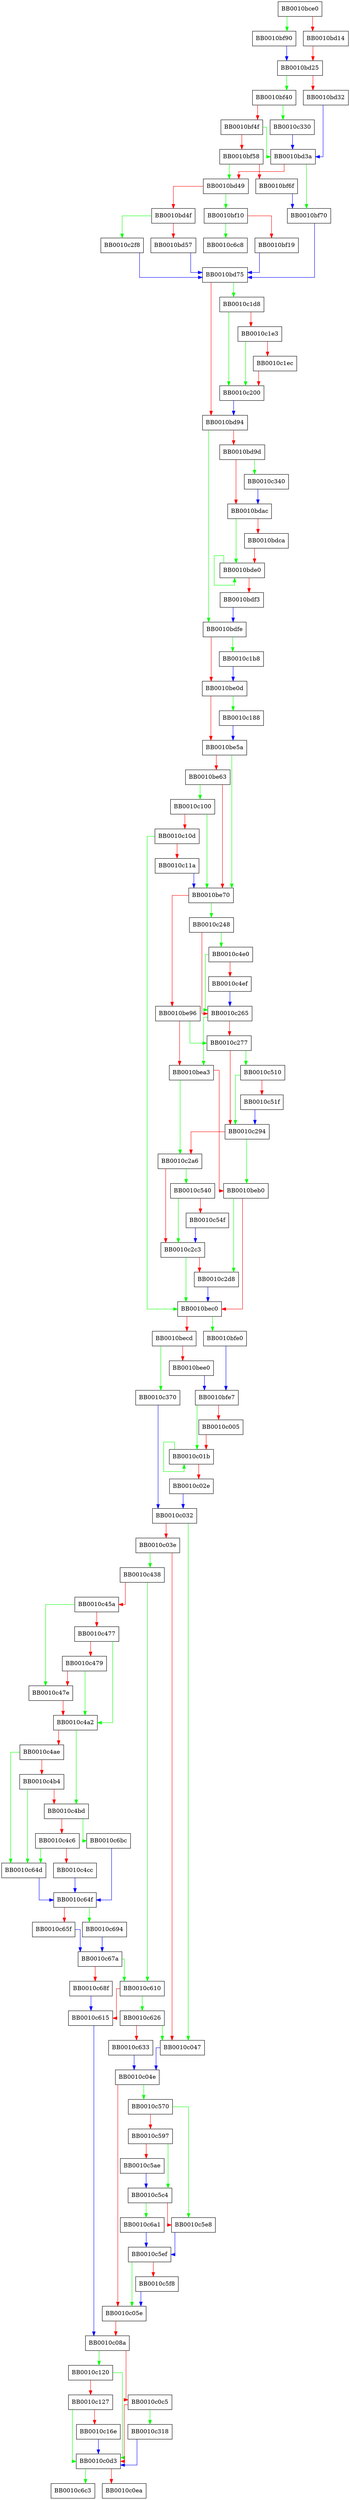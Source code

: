 digraph FUN_0010bce0 {
  node [shape="box"];
  graph [splines=ortho];
  BB0010bce0 -> BB0010bf90 [color="green"];
  BB0010bce0 -> BB0010bd14 [color="red"];
  BB0010bd14 -> BB0010bd25 [color="red"];
  BB0010bd25 -> BB0010bf40 [color="green"];
  BB0010bd25 -> BB0010bd32 [color="red"];
  BB0010bd32 -> BB0010bd3a [color="blue"];
  BB0010bd3a -> BB0010bf70 [color="green"];
  BB0010bd3a -> BB0010bd49 [color="red"];
  BB0010bd49 -> BB0010bf10 [color="green"];
  BB0010bd49 -> BB0010bd4f [color="red"];
  BB0010bd4f -> BB0010c2f8 [color="green"];
  BB0010bd4f -> BB0010bd57 [color="red"];
  BB0010bd57 -> BB0010bd75 [color="blue"];
  BB0010bd75 -> BB0010c1d8 [color="green"];
  BB0010bd75 -> BB0010bd94 [color="red"];
  BB0010bd94 -> BB0010bdfe [color="green"];
  BB0010bd94 -> BB0010bd9d [color="red"];
  BB0010bd9d -> BB0010c340 [color="green"];
  BB0010bd9d -> BB0010bdac [color="red"];
  BB0010bdac -> BB0010bde0 [color="green"];
  BB0010bdac -> BB0010bdca [color="red"];
  BB0010bdca -> BB0010bde0 [color="red"];
  BB0010bde0 -> BB0010bde0 [color="green"];
  BB0010bde0 -> BB0010bdf3 [color="red"];
  BB0010bdf3 -> BB0010bdfe [color="blue"];
  BB0010bdfe -> BB0010c1b8 [color="green"];
  BB0010bdfe -> BB0010be0d [color="red"];
  BB0010be0d -> BB0010c188 [color="green"];
  BB0010be0d -> BB0010be5a [color="red"];
  BB0010be5a -> BB0010be70 [color="green"];
  BB0010be5a -> BB0010be63 [color="red"];
  BB0010be63 -> BB0010c100 [color="green"];
  BB0010be63 -> BB0010be70 [color="red"];
  BB0010be70 -> BB0010c248 [color="green"];
  BB0010be70 -> BB0010be96 [color="red"];
  BB0010be96 -> BB0010c277 [color="green"];
  BB0010be96 -> BB0010bea3 [color="red"];
  BB0010bea3 -> BB0010c2a6 [color="green"];
  BB0010bea3 -> BB0010beb0 [color="red"];
  BB0010beb0 -> BB0010c2d8 [color="green"];
  BB0010beb0 -> BB0010bec0 [color="red"];
  BB0010bec0 -> BB0010bfe0 [color="green"];
  BB0010bec0 -> BB0010becd [color="red"];
  BB0010becd -> BB0010c370 [color="green"];
  BB0010becd -> BB0010bee0 [color="red"];
  BB0010bee0 -> BB0010bfe7 [color="blue"];
  BB0010bf10 -> BB0010c6c8 [color="green"];
  BB0010bf10 -> BB0010bf19 [color="red"];
  BB0010bf19 -> BB0010bd75 [color="blue"];
  BB0010bf40 -> BB0010c330 [color="green"];
  BB0010bf40 -> BB0010bf4f [color="red"];
  BB0010bf4f -> BB0010bd3a [color="green"];
  BB0010bf4f -> BB0010bf58 [color="red"];
  BB0010bf58 -> BB0010bd49 [color="green"];
  BB0010bf58 -> BB0010bf6f [color="red"];
  BB0010bf6f -> BB0010bf70 [color="blue"];
  BB0010bf70 -> BB0010bd75 [color="blue"];
  BB0010bf90 -> BB0010bd25 [color="blue"];
  BB0010bfe0 -> BB0010bfe7 [color="blue"];
  BB0010bfe7 -> BB0010c01b [color="green"];
  BB0010bfe7 -> BB0010c005 [color="red"];
  BB0010c005 -> BB0010c01b [color="red"];
  BB0010c01b -> BB0010c01b [color="green"];
  BB0010c01b -> BB0010c02e [color="red"];
  BB0010c02e -> BB0010c032 [color="blue"];
  BB0010c032 -> BB0010c047 [color="green"];
  BB0010c032 -> BB0010c03e [color="red"];
  BB0010c03e -> BB0010c438 [color="green"];
  BB0010c03e -> BB0010c047 [color="red"];
  BB0010c047 -> BB0010c04e [color="blue"];
  BB0010c04e -> BB0010c570 [color="green"];
  BB0010c04e -> BB0010c05e [color="red"];
  BB0010c05e -> BB0010c08a [color="red"];
  BB0010c08a -> BB0010c120 [color="green"];
  BB0010c08a -> BB0010c0c5 [color="red"];
  BB0010c0c5 -> BB0010c318 [color="green"];
  BB0010c0c5 -> BB0010c0d3 [color="red"];
  BB0010c0d3 -> BB0010c6c3 [color="green"];
  BB0010c0d3 -> BB0010c0ea [color="red"];
  BB0010c100 -> BB0010be70 [color="green"];
  BB0010c100 -> BB0010c10d [color="red"];
  BB0010c10d -> BB0010bec0 [color="green"];
  BB0010c10d -> BB0010c11a [color="red"];
  BB0010c11a -> BB0010be70 [color="blue"];
  BB0010c120 -> BB0010c0d3 [color="green"];
  BB0010c120 -> BB0010c127 [color="red"];
  BB0010c127 -> BB0010c0d3 [color="green"];
  BB0010c127 -> BB0010c16e [color="red"];
  BB0010c16e -> BB0010c0d3 [color="blue"];
  BB0010c188 -> BB0010be5a [color="blue"];
  BB0010c1b8 -> BB0010be0d [color="blue"];
  BB0010c1d8 -> BB0010c200 [color="green"];
  BB0010c1d8 -> BB0010c1e3 [color="red"];
  BB0010c1e3 -> BB0010c200 [color="green"];
  BB0010c1e3 -> BB0010c1ec [color="red"];
  BB0010c1ec -> BB0010c200 [color="red"];
  BB0010c200 -> BB0010bd94 [color="blue"];
  BB0010c248 -> BB0010c4e0 [color="green"];
  BB0010c248 -> BB0010c265 [color="red"];
  BB0010c265 -> BB0010bea3 [color="green"];
  BB0010c265 -> BB0010c277 [color="red"];
  BB0010c277 -> BB0010c510 [color="green"];
  BB0010c277 -> BB0010c294 [color="red"];
  BB0010c294 -> BB0010beb0 [color="green"];
  BB0010c294 -> BB0010c2a6 [color="red"];
  BB0010c2a6 -> BB0010c540 [color="green"];
  BB0010c2a6 -> BB0010c2c3 [color="red"];
  BB0010c2c3 -> BB0010bec0 [color="green"];
  BB0010c2c3 -> BB0010c2d8 [color="red"];
  BB0010c2d8 -> BB0010bec0 [color="blue"];
  BB0010c2f8 -> BB0010bd75 [color="blue"];
  BB0010c318 -> BB0010c0d3 [color="blue"];
  BB0010c330 -> BB0010bd3a [color="blue"];
  BB0010c340 -> BB0010bdac [color="blue"];
  BB0010c370 -> BB0010c032 [color="blue"];
  BB0010c438 -> BB0010c610 [color="green"];
  BB0010c438 -> BB0010c45a [color="red"];
  BB0010c45a -> BB0010c47e [color="green"];
  BB0010c45a -> BB0010c477 [color="red"];
  BB0010c477 -> BB0010c4a2 [color="green"];
  BB0010c477 -> BB0010c479 [color="red"];
  BB0010c479 -> BB0010c4a2 [color="green"];
  BB0010c479 -> BB0010c47e [color="red"];
  BB0010c47e -> BB0010c4a2 [color="red"];
  BB0010c4a2 -> BB0010c4bd [color="green"];
  BB0010c4a2 -> BB0010c4ae [color="red"];
  BB0010c4ae -> BB0010c64d [color="green"];
  BB0010c4ae -> BB0010c4b4 [color="red"];
  BB0010c4b4 -> BB0010c64d [color="green"];
  BB0010c4b4 -> BB0010c4bd [color="red"];
  BB0010c4bd -> BB0010c6bc [color="green"];
  BB0010c4bd -> BB0010c4c6 [color="red"];
  BB0010c4c6 -> BB0010c64d [color="green"];
  BB0010c4c6 -> BB0010c4cc [color="red"];
  BB0010c4cc -> BB0010c64f [color="blue"];
  BB0010c4e0 -> BB0010c265 [color="green"];
  BB0010c4e0 -> BB0010c4ef [color="red"];
  BB0010c4ef -> BB0010c265 [color="blue"];
  BB0010c510 -> BB0010c294 [color="green"];
  BB0010c510 -> BB0010c51f [color="red"];
  BB0010c51f -> BB0010c294 [color="blue"];
  BB0010c540 -> BB0010c2c3 [color="green"];
  BB0010c540 -> BB0010c54f [color="red"];
  BB0010c54f -> BB0010c2c3 [color="blue"];
  BB0010c570 -> BB0010c5e8 [color="green"];
  BB0010c570 -> BB0010c597 [color="red"];
  BB0010c597 -> BB0010c5c4 [color="green"];
  BB0010c597 -> BB0010c5ae [color="red"];
  BB0010c5ae -> BB0010c5c4 [color="blue"];
  BB0010c5c4 -> BB0010c6a1 [color="green"];
  BB0010c5c4 -> BB0010c5e8 [color="red"];
  BB0010c5e8 -> BB0010c5ef [color="blue"];
  BB0010c5ef -> BB0010c05e [color="green"];
  BB0010c5ef -> BB0010c5f8 [color="red"];
  BB0010c5f8 -> BB0010c05e [color="blue"];
  BB0010c610 -> BB0010c626 [color="green"];
  BB0010c610 -> BB0010c615 [color="red"];
  BB0010c615 -> BB0010c08a [color="blue"];
  BB0010c626 -> BB0010c047 [color="green"];
  BB0010c626 -> BB0010c633 [color="red"];
  BB0010c633 -> BB0010c04e [color="blue"];
  BB0010c64d -> BB0010c64f [color="blue"];
  BB0010c64f -> BB0010c694 [color="green"];
  BB0010c64f -> BB0010c65f [color="red"];
  BB0010c65f -> BB0010c67a [color="blue"];
  BB0010c67a -> BB0010c610 [color="green"];
  BB0010c67a -> BB0010c68f [color="red"];
  BB0010c68f -> BB0010c615 [color="blue"];
  BB0010c694 -> BB0010c67a [color="blue"];
  BB0010c6a1 -> BB0010c5ef [color="blue"];
  BB0010c6bc -> BB0010c64f [color="blue"];
}
